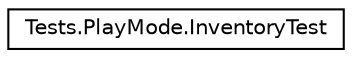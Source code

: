 digraph "Graphical Class Hierarchy"
{
 // LATEX_PDF_SIZE
  edge [fontname="Helvetica",fontsize="10",labelfontname="Helvetica",labelfontsize="10"];
  node [fontname="Helvetica",fontsize="10",shape=record];
  rankdir="LR";
  Node0 [label="Tests.PlayMode.InventoryTest",height=0.2,width=0.4,color="black", fillcolor="white", style="filled",URL="$class_tests_1_1_play_mode_1_1_inventory_test.html",tooltip=" "];
}
